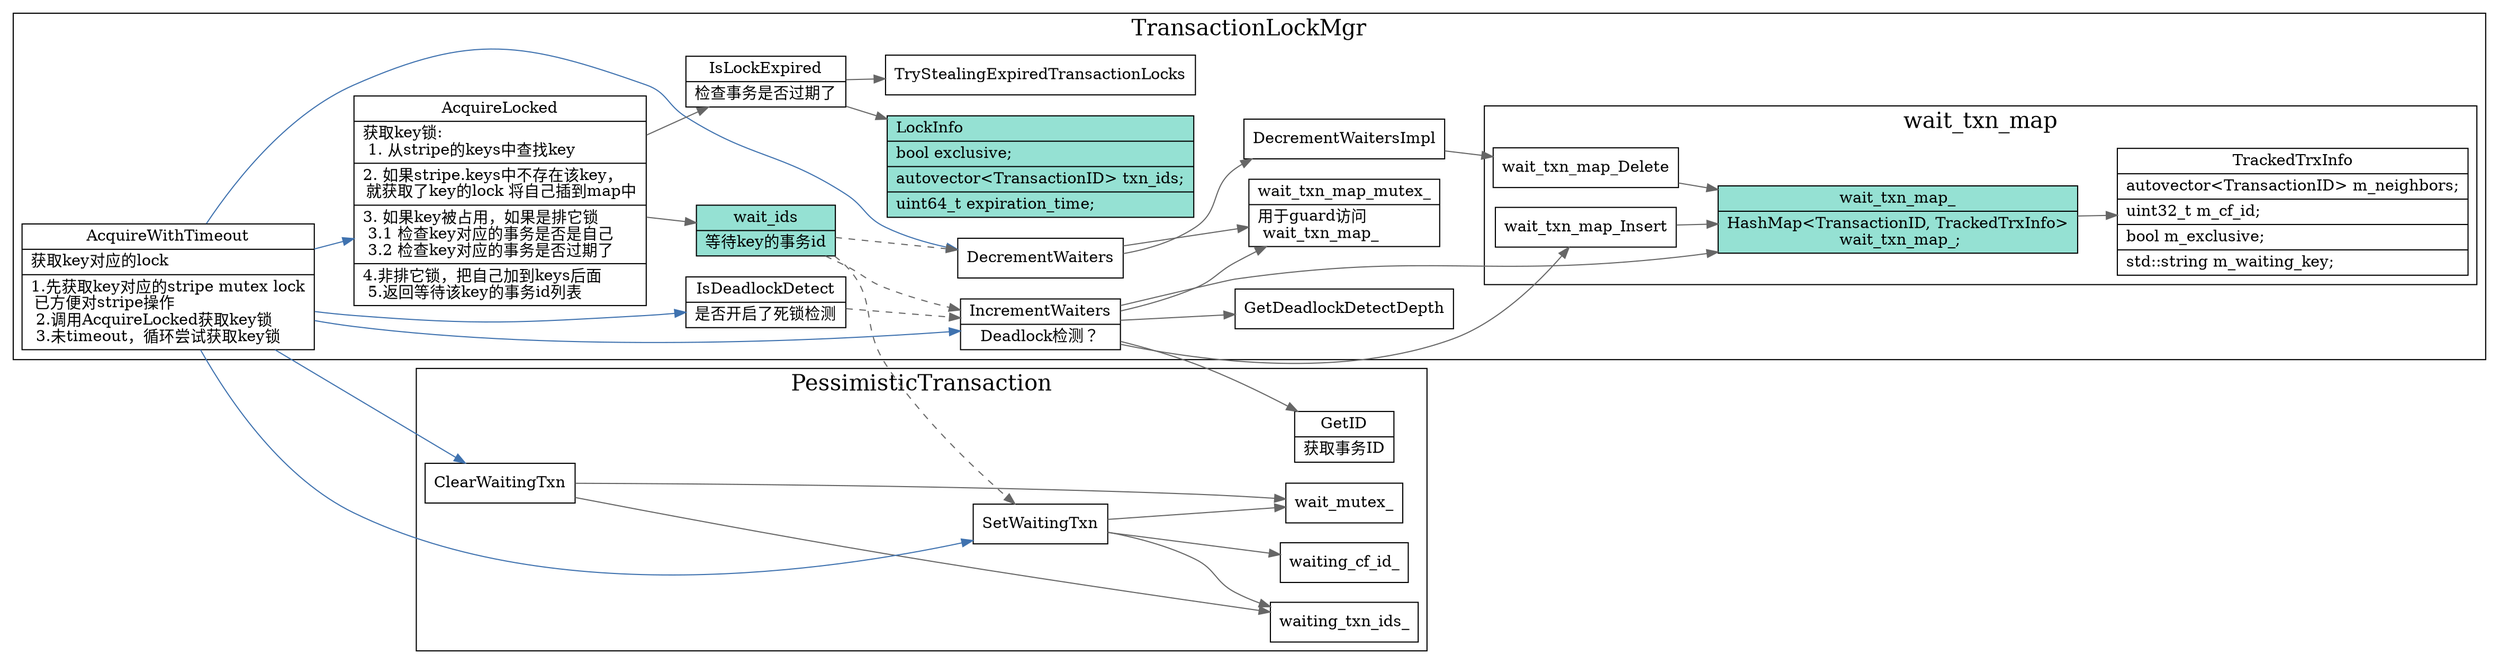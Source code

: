 digraph dead_lock_detect {
  node[shape=box];
  edge[color=gray40];
  newrank=true;
  rankdir=LR;

  subgraph cluster_PessimisticTransaction {
    graph[label="PessimisticTransaction";fontsize=20;];
    ClearWaitingTxn -> {
      waiting_txn_ids_;
      wait_mutex_;
    };
    SetWaitingTxn -> {
      waiting_cf_id_;
      wait_mutex_;
      waiting_txn_ids_;
    };
    GetID[
      shape="record";
      label="{{
        GetID|
        获取事务ID\l
      }}";
    ];
  } // end of PessimisticTransaction

  subgraph cluster_TransactionLockMgr {
    graph[label="TransactionLockMgr";fontsize=20;];
    LockInfo[
      shape="record"
      fillcolor="#95e1d3"
      style=filled;
      label="{{
        LockInfo\l|
        bool exclusive;\l|
        autovector\<TransactionID\> txn_ids;\l|
        uint64_t expiration_time;\l
      }}"
    ];

    AcquireWithTimeout[
      shape="record";
      label="{{
        AcquireWithTimeout|
        获取key对应的lock\l|
        1.先获取key对应的stripe mutex lock\l
        已方便对stripe操作\l
        2.调用AcquireLocked获取key锁\l
        3.未timeout，循环尝试获取key锁\l
      }}";
    ];

    AcquireWithTimeout -> {
      AcquireLocked;
      SetWaitingTxn;
      IsDeadlockDetect;
      IncrementWaiters;
      ClearWaitingTxn;
      DecrementWaiters;
    }[color="#3f72af"];

    AcquireLocked[
      shape="record";
      label="{{
        AcquireLocked|
        获取key锁:\l
        1. 从stripe的keys中查找key\l|
        2. 如果stripe.keys中不存在该key，\l 
        就获取了key的lock 将自己插到map中\l|
        3. 如果key被占用，如果是排它锁 \l 
          3.1 检查key对应的事务是否是自己\l
          3.2 检查key对应的事务是否过期了\l|
        4.非排它锁，把自己加到keys后面\l
        5.返回等待该key的事务id列表\l
      }}";
    ];

    AcquireLocked -> {
      IsLockExpired;
      wait_ids
    }
    wait_ids[
      shape="record";
      fillcolor="#95e1d3"
      style=filled;
      label="{{
        wait_ids|
        等待key的事务id\l
      }}";
    ];
    wait_ids -> {
      IncrementWaiters;
      SetWaitingTxn;
      DecrementWaiters;
    }[style=dashed];

    IsLockExpired[
      shape="record";
      label="{{
        IsLockExpired|
        检查事务是否过期了\l
      }}";
    ];

    IsLockExpired -> {
      TryStealingExpiredTransactionLocks;
      LockInfo;
    }
    IsDeadlockDetect[
      shape="record";
      label="{{
        IsDeadlockDetect|
        是否开启了死锁检测\l
      }}";
    ];
    IsDeadlockDetect -> IncrementWaiters[style=dashed];

    IncrementWaiters[
      shape="record";
      label="{{
        IncrementWaiters|
        Deadlock检测？
      }}";
    ];
    IncrementWaiters -> {
      GetID;
      GetDeadlockDetectDepth;
      wait_txn_map_mutex_;
      wait_txn_map_;
      wait_txn_map_Insert;
    }

    wait_txn_map_mutex_[
      shape="record";
      label="{{
        wait_txn_map_mutex_|
        用于guard访问\l
        wait_txn_map_\l
      }}";
    ];


    subgraph cluster_wait_txn_map {
      graph[label="wait_txn_map";fontsize=20;];
      wait_txn_map_Delete -> wait_txn_map_;
      wait_txn_map_Insert -> wait_txn_map_;
      wait_txn_map_[
        shape="record";
        fillcolor="#95e1d3"
        style=filled;
        label="{{
          wait_txn_map_|
            <TrackedTrxInfo> HashMap\<TransactionID, TrackedTrxInfo\>\l wait_txn_map_;
        }}";
      ];
      wait_txn_map_ -> TrackedTrxInfo;
      TrackedTrxInfo[
        shape="record";
        label="{{
          TrackedTrxInfo|
            autovector\<TransactionID\> m_neighbors;\l|
            uint32_t m_cf_id;\l|
            bool m_exclusive;\l|
            std::string m_waiting_key;\l
        }}";
      ];
    } // end of wait_txn_map

    DecrementWaiters -> {
      wait_txn_map_mutex_;
      DecrementWaitersImpl;
    }
    DecrementWaitersImpl -> {
      wait_txn_map_Delete;
    }
    
  } // end of TransactionLockMgr
}

